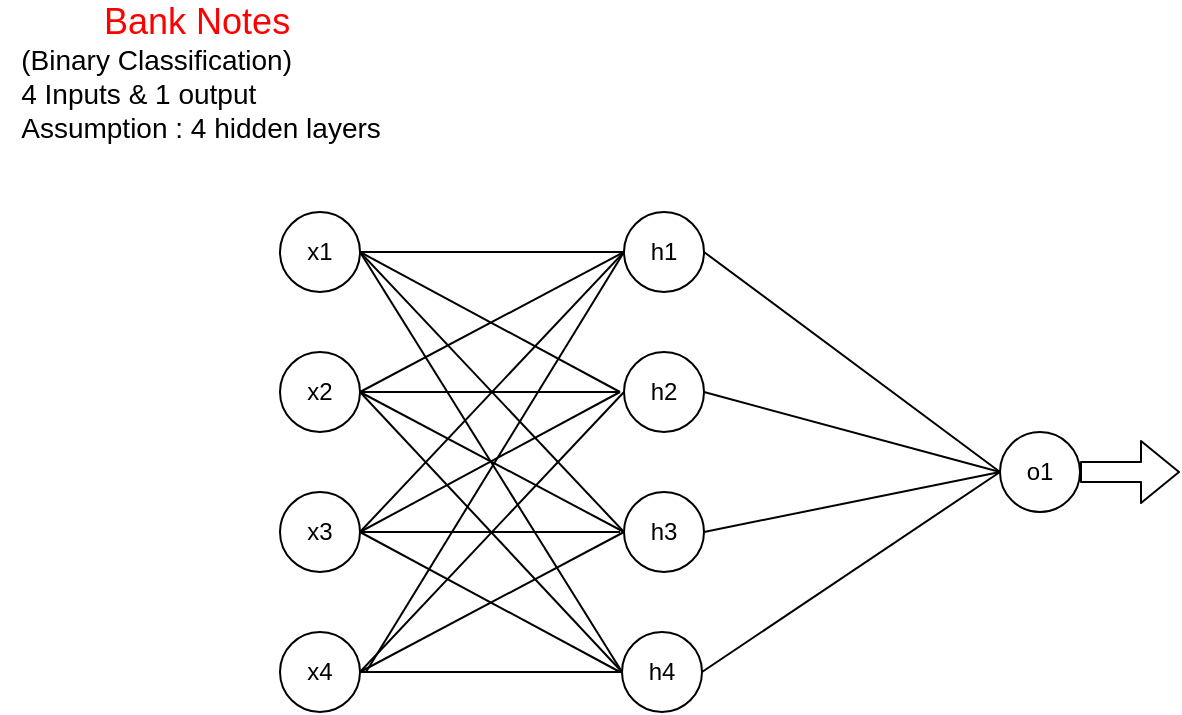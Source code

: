 <mxfile version="13.10.0" type="github">
  <diagram id="l8HAb5ZpfE-K3qL3GmzX" name="Page-1">
    <mxGraphModel dx="1426" dy="783" grid="1" gridSize="10" guides="1" tooltips="1" connect="1" arrows="1" fold="1" page="1" pageScale="1" pageWidth="850" pageHeight="1100" math="0" shadow="0">
      <root>
        <mxCell id="0" />
        <mxCell id="1" parent="0" />
        <mxCell id="YVwRgUmtyMi5_FWcy6iZ-1" value="h1" style="ellipse;whiteSpace=wrap;html=1;aspect=fixed;" parent="1" vertex="1">
          <mxGeometry x="402" y="140" width="40" height="40" as="geometry" />
        </mxCell>
        <mxCell id="YVwRgUmtyMi5_FWcy6iZ-2" value="h3" style="ellipse;whiteSpace=wrap;html=1;aspect=fixed;" parent="1" vertex="1">
          <mxGeometry x="402" y="280" width="40" height="40" as="geometry" />
        </mxCell>
        <mxCell id="YVwRgUmtyMi5_FWcy6iZ-4" value="h4" style="ellipse;whiteSpace=wrap;html=1;aspect=fixed;" parent="1" vertex="1">
          <mxGeometry x="401" y="350" width="40" height="40" as="geometry" />
        </mxCell>
        <mxCell id="YVwRgUmtyMi5_FWcy6iZ-5" value="h2" style="ellipse;whiteSpace=wrap;html=1;aspect=fixed;" parent="1" vertex="1">
          <mxGeometry x="402" y="210" width="40" height="40" as="geometry" />
        </mxCell>
        <mxCell id="YVwRgUmtyMi5_FWcy6iZ-6" value="o1" style="ellipse;whiteSpace=wrap;html=1;aspect=fixed;" parent="1" vertex="1">
          <mxGeometry x="590" y="250" width="40" height="40" as="geometry" />
        </mxCell>
        <mxCell id="YVwRgUmtyMi5_FWcy6iZ-7" value="x1" style="ellipse;whiteSpace=wrap;html=1;aspect=fixed;" parent="1" vertex="1">
          <mxGeometry x="230" y="140" width="40" height="40" as="geometry" />
        </mxCell>
        <mxCell id="YVwRgUmtyMi5_FWcy6iZ-8" value="x3" style="ellipse;whiteSpace=wrap;html=1;aspect=fixed;" parent="1" vertex="1">
          <mxGeometry x="230" y="280" width="40" height="40" as="geometry" />
        </mxCell>
        <mxCell id="YVwRgUmtyMi5_FWcy6iZ-9" value="x4" style="ellipse;whiteSpace=wrap;html=1;aspect=fixed;" parent="1" vertex="1">
          <mxGeometry x="230" y="350" width="40" height="40" as="geometry" />
        </mxCell>
        <mxCell id="YVwRgUmtyMi5_FWcy6iZ-10" value="x2" style="ellipse;whiteSpace=wrap;html=1;aspect=fixed;" parent="1" vertex="1">
          <mxGeometry x="230" y="210" width="40" height="40" as="geometry" />
        </mxCell>
        <mxCell id="YVwRgUmtyMi5_FWcy6iZ-11" value="" style="endArrow=none;html=1;entryX=0;entryY=0.5;entryDx=0;entryDy=0;exitX=1;exitY=0.5;exitDx=0;exitDy=0;" parent="1" source="YVwRgUmtyMi5_FWcy6iZ-1" target="YVwRgUmtyMi5_FWcy6iZ-6" edge="1">
          <mxGeometry width="50" height="50" relative="1" as="geometry">
            <mxPoint x="400" y="430" as="sourcePoint" />
            <mxPoint x="450" y="380" as="targetPoint" />
          </mxGeometry>
        </mxCell>
        <mxCell id="YVwRgUmtyMi5_FWcy6iZ-12" value="" style="endArrow=none;html=1;entryX=0;entryY=0.5;entryDx=0;entryDy=0;exitX=1;exitY=0.5;exitDx=0;exitDy=0;" parent="1" source="YVwRgUmtyMi5_FWcy6iZ-5" target="YVwRgUmtyMi5_FWcy6iZ-6" edge="1">
          <mxGeometry width="50" height="50" relative="1" as="geometry">
            <mxPoint x="452" y="185" as="sourcePoint" />
            <mxPoint x="605.858" y="280.858" as="targetPoint" />
          </mxGeometry>
        </mxCell>
        <mxCell id="YVwRgUmtyMi5_FWcy6iZ-13" value="" style="endArrow=none;html=1;entryX=0;entryY=0.5;entryDx=0;entryDy=0;exitX=1;exitY=0.5;exitDx=0;exitDy=0;" parent="1" source="YVwRgUmtyMi5_FWcy6iZ-2" target="YVwRgUmtyMi5_FWcy6iZ-6" edge="1">
          <mxGeometry width="50" height="50" relative="1" as="geometry">
            <mxPoint x="452" y="240" as="sourcePoint" />
            <mxPoint x="600" y="280" as="targetPoint" />
          </mxGeometry>
        </mxCell>
        <mxCell id="YVwRgUmtyMi5_FWcy6iZ-14" value="" style="endArrow=none;html=1;entryX=0;entryY=0.5;entryDx=0;entryDy=0;exitX=1;exitY=0.5;exitDx=0;exitDy=0;" parent="1" source="YVwRgUmtyMi5_FWcy6iZ-4" target="YVwRgUmtyMi5_FWcy6iZ-6" edge="1">
          <mxGeometry width="50" height="50" relative="1" as="geometry">
            <mxPoint x="452" y="310" as="sourcePoint" />
            <mxPoint x="600" y="280" as="targetPoint" />
          </mxGeometry>
        </mxCell>
        <mxCell id="EzJesX8D6r8cH8Coe2rC-2" value="&lt;div&gt;&lt;font color=&quot;#ff0000&quot;&gt;&lt;font style=&quot;font-size: 18px&quot;&gt;Bank Notes&lt;/font&gt;&lt;span style=&quot;font-size: 14px&quot;&gt;&amp;nbsp;&lt;/span&gt;&lt;/font&gt;&lt;/div&gt;&lt;font&gt;&lt;div style=&quot;font-size: 14px ; text-align: left&quot;&gt;&lt;span&gt;(Binary Classification)&lt;/span&gt;&lt;/div&gt;&lt;div style=&quot;font-size: 14px ; text-align: left&quot;&gt;&lt;span&gt;4 Inputs &amp;amp; 1 output&lt;/span&gt;&lt;/div&gt;&lt;div style=&quot;text-align: left&quot;&gt;&lt;span style=&quot;font-size: 14px&quot;&gt;Assumption&amp;nbsp;&lt;/span&gt;&lt;span style=&quot;font-size: 14px&quot;&gt;: 4 hidden layers&lt;/span&gt;&lt;/div&gt;&lt;/font&gt;" style="text;html=1;align=center;verticalAlign=middle;resizable=0;points=[];autosize=1;" vertex="1" parent="1">
          <mxGeometry x="90" y="40" width="200" height="60" as="geometry" />
        </mxCell>
        <mxCell id="EzJesX8D6r8cH8Coe2rC-3" value="" style="endArrow=none;html=1;exitX=1;exitY=0.5;exitDx=0;exitDy=0;" edge="1" parent="1" source="YVwRgUmtyMi5_FWcy6iZ-7">
          <mxGeometry width="50" height="50" relative="1" as="geometry">
            <mxPoint x="400" y="420" as="sourcePoint" />
            <mxPoint x="400" y="230" as="targetPoint" />
          </mxGeometry>
        </mxCell>
        <mxCell id="EzJesX8D6r8cH8Coe2rC-5" value="" style="endArrow=none;html=1;exitX=1;exitY=0.5;exitDx=0;exitDy=0;" edge="1" parent="1" source="YVwRgUmtyMi5_FWcy6iZ-7" target="YVwRgUmtyMi5_FWcy6iZ-1">
          <mxGeometry width="50" height="50" relative="1" as="geometry">
            <mxPoint x="400" y="420" as="sourcePoint" />
            <mxPoint x="400" y="160" as="targetPoint" />
          </mxGeometry>
        </mxCell>
        <mxCell id="EzJesX8D6r8cH8Coe2rC-6" value="" style="endArrow=none;html=1;exitX=1;exitY=0.5;exitDx=0;exitDy=0;entryX=0;entryY=0.5;entryDx=0;entryDy=0;" edge="1" parent="1" source="YVwRgUmtyMi5_FWcy6iZ-7" target="YVwRgUmtyMi5_FWcy6iZ-2">
          <mxGeometry width="50" height="50" relative="1" as="geometry">
            <mxPoint x="280" y="170" as="sourcePoint" />
            <mxPoint x="400" y="300" as="targetPoint" />
          </mxGeometry>
        </mxCell>
        <mxCell id="EzJesX8D6r8cH8Coe2rC-7" value="" style="endArrow=none;html=1;exitX=1;exitY=0.5;exitDx=0;exitDy=0;entryX=0;entryY=0.5;entryDx=0;entryDy=0;" edge="1" parent="1" source="YVwRgUmtyMi5_FWcy6iZ-7" target="YVwRgUmtyMi5_FWcy6iZ-4">
          <mxGeometry width="50" height="50" relative="1" as="geometry">
            <mxPoint x="280" y="170" as="sourcePoint" />
            <mxPoint x="412" y="310" as="targetPoint" />
          </mxGeometry>
        </mxCell>
        <mxCell id="EzJesX8D6r8cH8Coe2rC-8" value="" style="endArrow=none;html=1;exitX=1;exitY=0.5;exitDx=0;exitDy=0;" edge="1" parent="1" source="YVwRgUmtyMi5_FWcy6iZ-10">
          <mxGeometry width="50" height="50" relative="1" as="geometry">
            <mxPoint x="280" y="170" as="sourcePoint" />
            <mxPoint x="400" y="230" as="targetPoint" />
          </mxGeometry>
        </mxCell>
        <mxCell id="EzJesX8D6r8cH8Coe2rC-9" value="" style="endArrow=none;html=1;entryX=0;entryY=0.5;entryDx=0;entryDy=0;" edge="1" parent="1" target="YVwRgUmtyMi5_FWcy6iZ-1">
          <mxGeometry width="50" height="50" relative="1" as="geometry">
            <mxPoint x="270" y="230" as="sourcePoint" />
            <mxPoint x="400" y="160" as="targetPoint" />
          </mxGeometry>
        </mxCell>
        <mxCell id="EzJesX8D6r8cH8Coe2rC-10" value="" style="endArrow=none;html=1;entryX=0;entryY=0.5;entryDx=0;entryDy=0;" edge="1" parent="1" target="YVwRgUmtyMi5_FWcy6iZ-2">
          <mxGeometry width="50" height="50" relative="1" as="geometry">
            <mxPoint x="270" y="230" as="sourcePoint" />
            <mxPoint x="412" y="310" as="targetPoint" />
          </mxGeometry>
        </mxCell>
        <mxCell id="EzJesX8D6r8cH8Coe2rC-11" value="" style="endArrow=none;html=1;exitX=1;exitY=0.5;exitDx=0;exitDy=0;entryX=0;entryY=0.5;entryDx=0;entryDy=0;" edge="1" parent="1" source="YVwRgUmtyMi5_FWcy6iZ-10" target="YVwRgUmtyMi5_FWcy6iZ-4">
          <mxGeometry width="50" height="50" relative="1" as="geometry">
            <mxPoint x="280" y="170" as="sourcePoint" />
            <mxPoint x="400" y="370" as="targetPoint" />
          </mxGeometry>
        </mxCell>
        <mxCell id="EzJesX8D6r8cH8Coe2rC-12" value="" style="endArrow=none;html=1;exitX=1;exitY=0.5;exitDx=0;exitDy=0;" edge="1" parent="1" source="YVwRgUmtyMi5_FWcy6iZ-8">
          <mxGeometry width="50" height="50" relative="1" as="geometry">
            <mxPoint x="280" y="240" as="sourcePoint" />
            <mxPoint x="400" y="230" as="targetPoint" />
          </mxGeometry>
        </mxCell>
        <mxCell id="EzJesX8D6r8cH8Coe2rC-13" value="" style="endArrow=none;html=1;exitX=1;exitY=0.5;exitDx=0;exitDy=0;entryX=0;entryY=0.5;entryDx=0;entryDy=0;" edge="1" parent="1" source="YVwRgUmtyMi5_FWcy6iZ-8" target="YVwRgUmtyMi5_FWcy6iZ-1">
          <mxGeometry width="50" height="50" relative="1" as="geometry">
            <mxPoint x="280" y="240" as="sourcePoint" />
            <mxPoint x="400" y="160" as="targetPoint" />
          </mxGeometry>
        </mxCell>
        <mxCell id="EzJesX8D6r8cH8Coe2rC-14" value="" style="endArrow=none;html=1;exitX=1;exitY=0.5;exitDx=0;exitDy=0;" edge="1" parent="1" source="YVwRgUmtyMi5_FWcy6iZ-8">
          <mxGeometry width="50" height="50" relative="1" as="geometry">
            <mxPoint x="280" y="240" as="sourcePoint" />
            <mxPoint x="400" y="300" as="targetPoint" />
          </mxGeometry>
        </mxCell>
        <mxCell id="EzJesX8D6r8cH8Coe2rC-15" value="" style="endArrow=none;html=1;exitX=1;exitY=0.5;exitDx=0;exitDy=0;" edge="1" parent="1" source="YVwRgUmtyMi5_FWcy6iZ-8">
          <mxGeometry width="50" height="50" relative="1" as="geometry">
            <mxPoint x="280" y="240" as="sourcePoint" />
            <mxPoint x="400" y="370" as="targetPoint" />
          </mxGeometry>
        </mxCell>
        <mxCell id="EzJesX8D6r8cH8Coe2rC-16" value="" style="endArrow=none;html=1;entryX=0;entryY=0.5;entryDx=0;entryDy=0;" edge="1" parent="1" target="YVwRgUmtyMi5_FWcy6iZ-5">
          <mxGeometry width="50" height="50" relative="1" as="geometry">
            <mxPoint x="270" y="370" as="sourcePoint" />
            <mxPoint x="410" y="240" as="targetPoint" />
          </mxGeometry>
        </mxCell>
        <mxCell id="EzJesX8D6r8cH8Coe2rC-17" value="" style="endArrow=none;html=1;entryX=0;entryY=0.5;entryDx=0;entryDy=0;" edge="1" parent="1" target="YVwRgUmtyMi5_FWcy6iZ-1">
          <mxGeometry width="50" height="50" relative="1" as="geometry">
            <mxPoint x="273" y="370" as="sourcePoint" />
            <mxPoint x="410" y="170" as="targetPoint" />
          </mxGeometry>
        </mxCell>
        <mxCell id="EzJesX8D6r8cH8Coe2rC-18" value="" style="endArrow=none;html=1;exitX=1;exitY=0.5;exitDx=0;exitDy=0;entryX=0;entryY=0.5;entryDx=0;entryDy=0;" edge="1" parent="1" source="YVwRgUmtyMi5_FWcy6iZ-9" target="YVwRgUmtyMi5_FWcy6iZ-2">
          <mxGeometry width="50" height="50" relative="1" as="geometry">
            <mxPoint x="280" y="310" as="sourcePoint" />
            <mxPoint x="410" y="310" as="targetPoint" />
          </mxGeometry>
        </mxCell>
        <mxCell id="EzJesX8D6r8cH8Coe2rC-19" value="" style="endArrow=none;html=1;exitX=1;exitY=0.5;exitDx=0;exitDy=0;entryX=0;entryY=0.5;entryDx=0;entryDy=0;" edge="1" parent="1" source="YVwRgUmtyMi5_FWcy6iZ-9" target="YVwRgUmtyMi5_FWcy6iZ-4">
          <mxGeometry width="50" height="50" relative="1" as="geometry">
            <mxPoint x="280" y="310" as="sourcePoint" />
            <mxPoint x="410" y="380" as="targetPoint" />
          </mxGeometry>
        </mxCell>
        <mxCell id="EzJesX8D6r8cH8Coe2rC-20" value="" style="shape=flexArrow;endArrow=classic;html=1;exitX=1;exitY=0.5;exitDx=0;exitDy=0;" edge="1" parent="1" source="YVwRgUmtyMi5_FWcy6iZ-6">
          <mxGeometry width="50" height="50" relative="1" as="geometry">
            <mxPoint x="400" y="420" as="sourcePoint" />
            <mxPoint x="680" y="270" as="targetPoint" />
          </mxGeometry>
        </mxCell>
      </root>
    </mxGraphModel>
  </diagram>
</mxfile>
